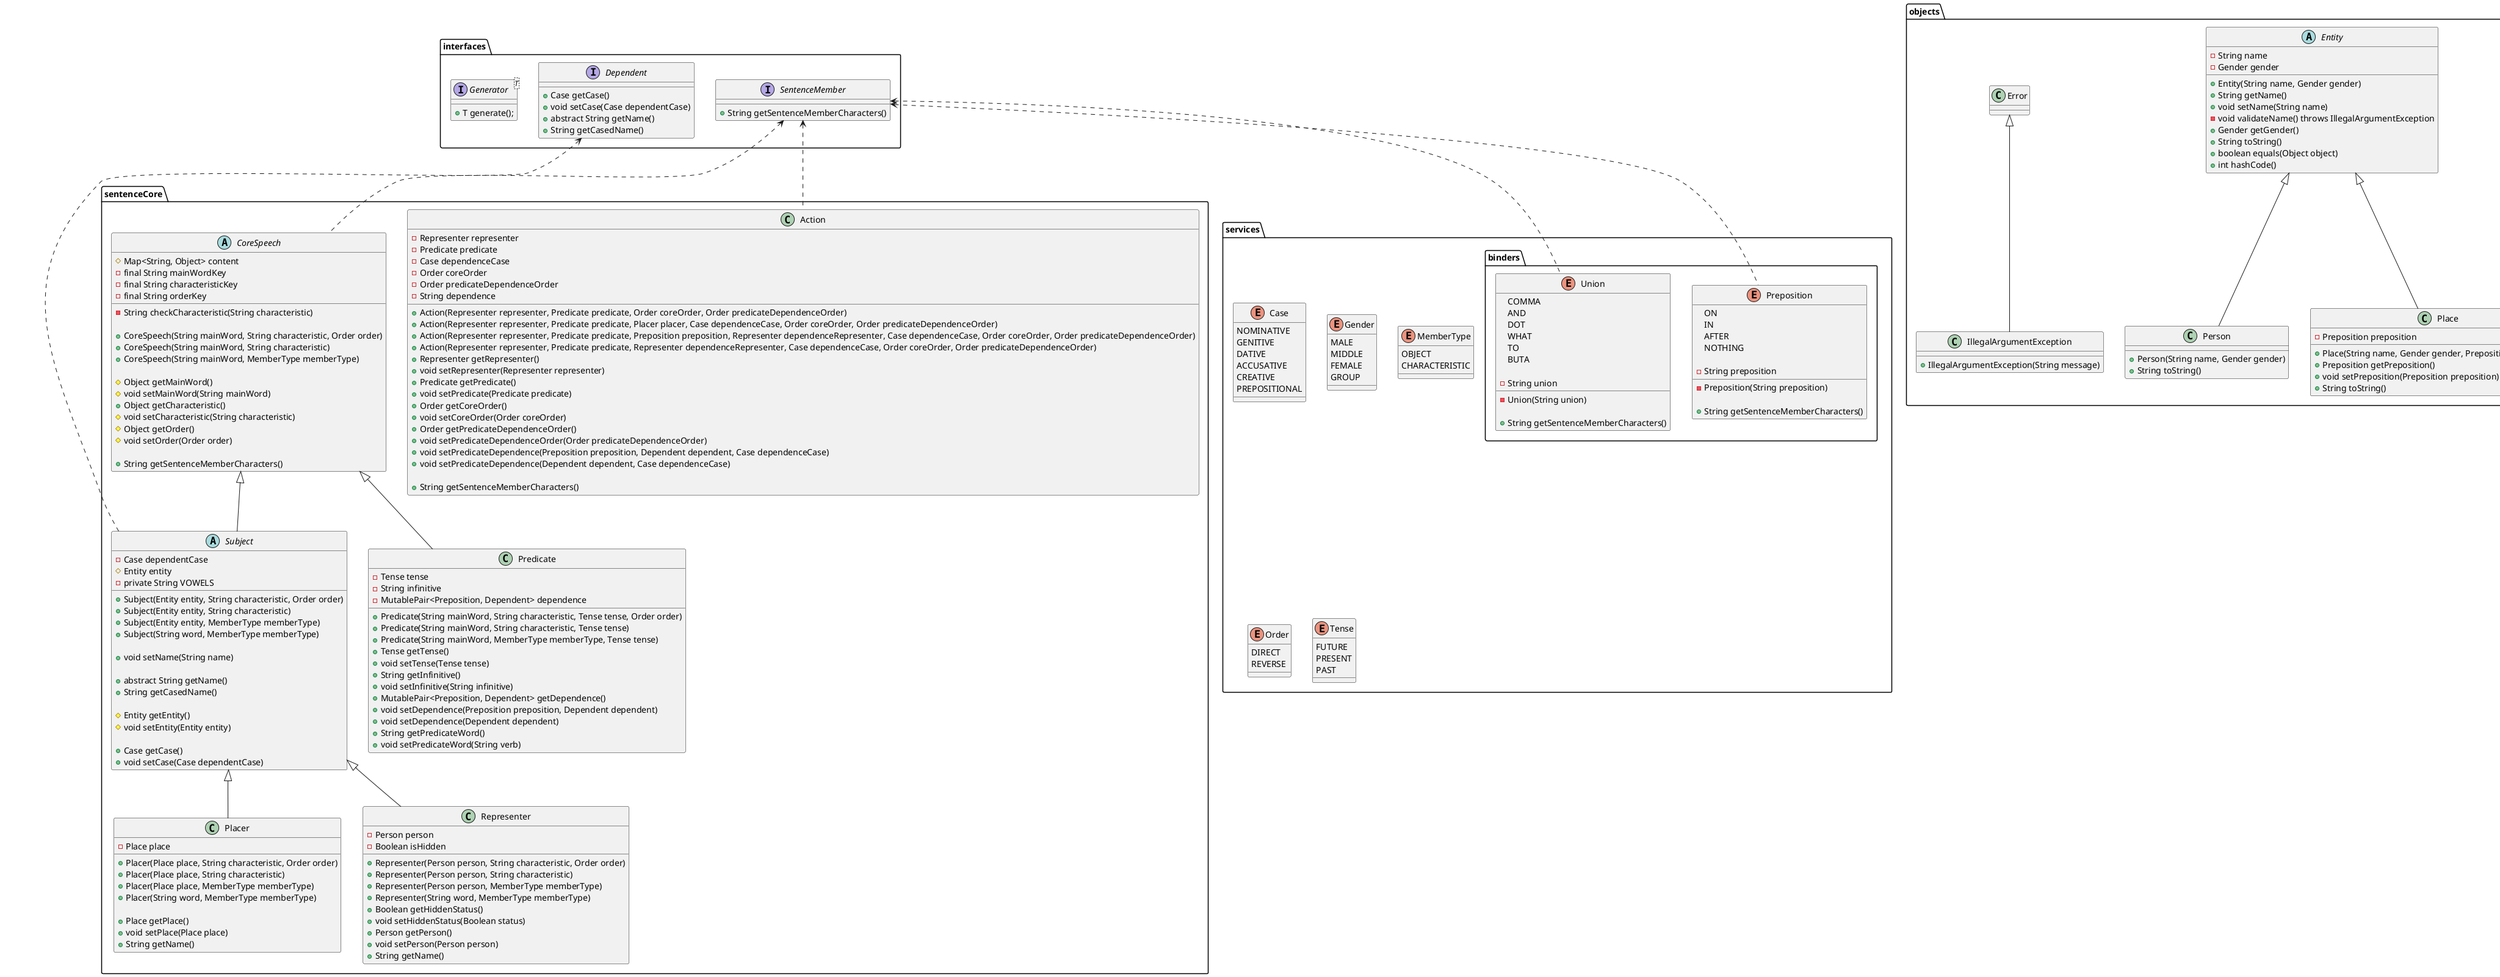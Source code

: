 @startuml

package "interfaces" {
    interface Dependent {
        +Case getCase()
        +void setCase(Case dependentCase)
        +abstract String getName()
        +String getCasedName()
    }
    interface SentenceMember {
        +String getSentenceMemberCharacters()
    }
    interface Generator<T> {
        +T generate();
    }
}

package "objects" {
    Abstract Entity {
        -String name
        -Gender gender
        +Entity(String name, Gender gender)
        +String getName()
        +void setName(String name)
        -void validateName() throws IllegalArgumentException
        +Gender getGender()
        +String toString()
        +boolean equals(Object object)
        +int hashCode()
    }

    Class Person extends Entity {
        +Person(String name, Gender gender)
        +String toString()
    }
    Class Place extends Entity {
        -Preposition preposition
        +Place(String name, Gender gender, Preposition preposition)
        +Preposition getPreposition()
        +void setPreposition(Preposition preposition)
        +String toString()
    }
    Class IllegalArgumentException extends Error {
        +IllegalArgumentException(String message)
    }
}

package "sentenceCore" {
    Class Action {
        -Representer representer
        -Predicate predicate
        -Case dependenceCase
        -Order coreOrder
        -Order predicateDependenceOrder
        -String dependence

        +Action(Representer representer, Predicate predicate, Order coreOrder, Order predicateDependenceOrder)
        +Action(Representer representer, Predicate predicate, Placer placer, Case dependenceCase, Order coreOrder, Order predicateDependenceOrder)
        +Action(Representer representer, Predicate predicate, Preposition preposition, Representer dependenceRepresenter, Case dependenceCase, Order coreOrder, Order predicateDependenceOrder)
        +Action(Representer representer, Predicate predicate, Representer dependenceRepresenter, Case dependenceCase, Order coreOrder, Order predicateDependenceOrder)
        +Representer getRepresenter()
        +void setRepresenter(Representer representer)
        +Predicate getPredicate()
        +void setPredicate(Predicate predicate)
        +Order getCoreOrder()
        +void setCoreOrder(Order coreOrder)
        +Order getPredicateDependenceOrder()
        +void setPredicateDependenceOrder(Order predicateDependenceOrder)
        +void setPredicateDependence(Preposition preposition, Dependent dependent, Case dependenceCase)
        +void setPredicateDependence(Dependent dependent, Case dependenceCase)

        +String getSentenceMemberCharacters()
    }
    Abstract CoreSpeech {
        #Map<String, Object> content
        -final String mainWordKey
        -final String characteristicKey
        -final String orderKey
        
        -String checkCharacteristic(String characteristic)

        +CoreSpeech(String mainWord, String characteristic, Order order)
        +CoreSpeech(String mainWord, String characteristic)
        +CoreSpeech(String mainWord, MemberType memberType)

        #Object getMainWord()
        #void setMainWord(String mainWord)
        +Object getCharacteristic()
        #void setCharacteristic(String characteristic)
        #Object getOrder()
        #void setOrder(Order order)

        +String getSentenceMemberCharacters()
    }
    Class Placer extends Subject {
        -Place place
        +Placer(Place place, String characteristic, Order order)
        +Placer(Place place, String characteristic)
        +Placer(Place place, MemberType memberType)
        +Placer(String word, MemberType memberType)

        +Place getPlace()
        +void setPlace(Place place)
        +String getName()
    }
    Class Predicate extends CoreSpeech {
        -Tense tense
        -String infinitive
        -MutablePair<Preposition, Dependent> dependence
        +Predicate(String mainWord, String characteristic, Tense tense, Order order)
        +Predicate(String mainWord, String characteristic, Tense tense)
        +Predicate(String mainWord, MemberType memberType, Tense tense)
        +Tense getTense()
        +void setTense(Tense tense)
        +String getInfinitive()
        +void setInfinitive(String infinitive)
        +MutablePair<Preposition, Dependent> getDependence()
        +void setDependence(Preposition preposition, Dependent dependent)
        +void setDependence(Dependent dependent)
        +String getPredicateWord()
        +void setPredicateWord(String verb)
    }
    Class Representer extends Subject {
        -Person person
        -Boolean isHidden

        +Representer(Person person, String characteristic, Order order)
        +Representer(Person person, String characteristic)
        +Representer(Person person, MemberType memberType)
        +Representer(String word, MemberType memberType)
        +Boolean getHiddenStatus()
        +void setHiddenStatus(Boolean status)
        +Person getPerson()
        +void setPerson(Person person)
        +String getName()
    }
    Abstract Subject extends CoreSpeech {
        -Case dependentCase
        #Entity entity
        -private String VOWELS
        
        +Subject(Entity entity, String characteristic, Order order)
        +Subject(Entity entity, String characteristic)
        +Subject(Entity entity, MemberType memberType)
        +Subject(String word, MemberType memberType)

        +void setName(String name)

        +abstract String getName()
        +String getCasedName()

        #Entity getEntity()
        #void setEntity(Entity entity)

        +Case getCase()
        +void setCase(Case dependentCase)
    }
}

package "services" {
    package "binders" {
        Enum Preposition {
            ON
            IN
            AFTER
            NOTHING

            -String preposition
            -Preposition(String preposition)

            +String getSentenceMemberCharacters()
        }
        Enum Union {
            COMMA
            AND
            DOT
            WHAT
            TO
            BUTA

            -String union
            -Union(String union)

            +String getSentenceMemberCharacters()
        }
    }
    Enum Case {
        NOMINATIVE
        GENITIVE
        DATIVE
        ACCUSATIVE
        CREATIVE
        PREPOSITIONAL
    }
    Enum Gender {
        MALE
        MIDDLE
        FEMALE
        GROUP
    }
    Enum MemberType {
        OBJECT 
        CHARACTERISTIC
    }
    Enum Order {
        DIRECT
        REVERSE
    }
    Enum Tense {
        FUTURE
        PRESENT
        PAST
    }
}

package "story" {
    class Sentence {
        -String content
        -final String alphabet
        +Sentence(String content)
        +Sentence()
        +void print()
        +void addSentenceMember(SentenceMember sentenceMember)
    }
    class Story {
        -List<Sentence> sentences
        +Story()
        +void startTheTell()
        -void addSentence(Sentence sentence)
    }
    class StoryIsNotReadyException extends Exception {
        +StoryIsNotReadyException(String message)
    }
}

SentenceMember <-[dashed]- Action
SentenceMember <-[dashed]- CoreSpeech 
SentenceMember <-[dashed]- Preposition 
SentenceMember <-[dashed]- Union 
Dependent <-[dashed]- Subject

@enduml
